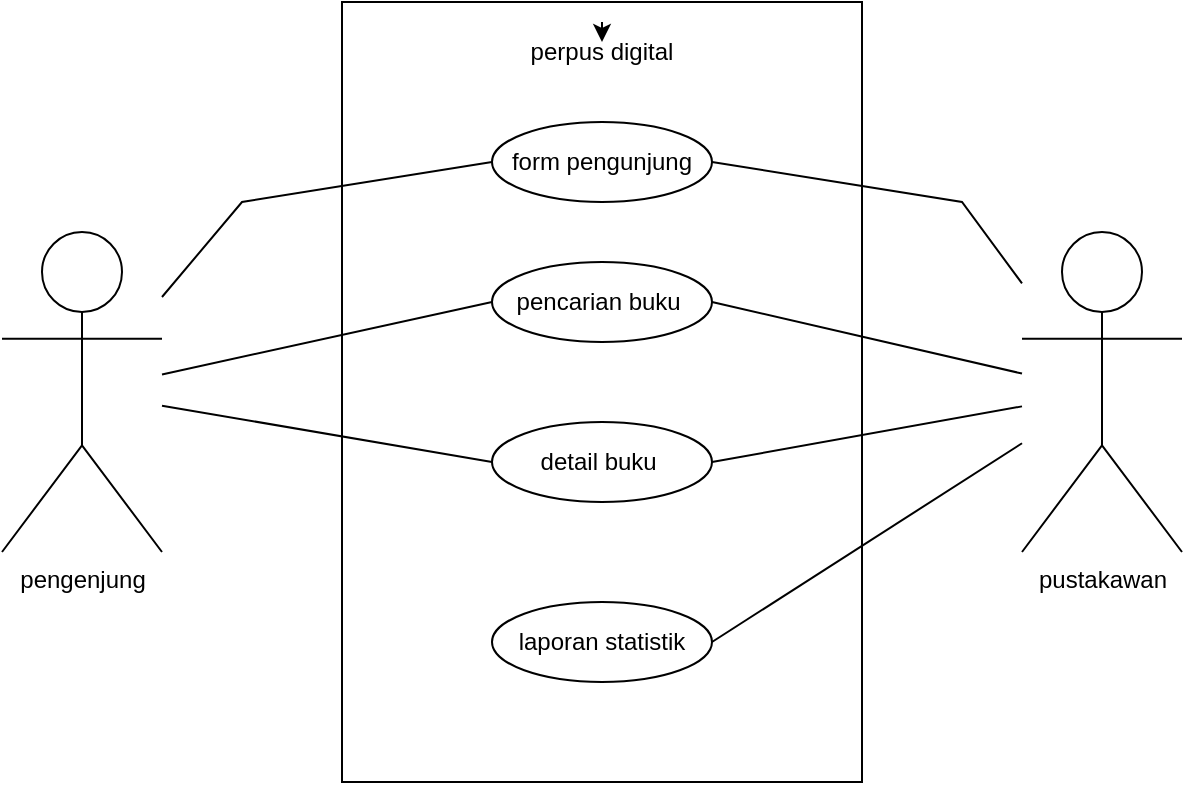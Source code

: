<mxfile version="23.1.1" type="github">
  <diagram name="Page-1" id="PFKlimy1S8NZ5l5LB309">
    <mxGraphModel dx="1195" dy="643" grid="1" gridSize="10" guides="1" tooltips="1" connect="1" arrows="1" fold="1" page="1" pageScale="1" pageWidth="850" pageHeight="1100" math="0" shadow="0">
      <root>
        <mxCell id="0" />
        <mxCell id="1" parent="0" />
        <mxCell id="tZQgO4lqReunF3sTLtPg-2" value="" style="rounded=0;whiteSpace=wrap;html=1;" vertex="1" parent="1">
          <mxGeometry x="290" y="190" width="260" height="390" as="geometry" />
        </mxCell>
        <mxCell id="tZQgO4lqReunF3sTLtPg-3" value="perpus digital" style="text;html=1;strokeColor=none;fillColor=none;align=center;verticalAlign=middle;whiteSpace=wrap;rounded=0;" vertex="1" parent="1">
          <mxGeometry x="355" y="200" width="130" height="30" as="geometry" />
        </mxCell>
        <mxCell id="tZQgO4lqReunF3sTLtPg-4" style="edgeStyle=orthogonalEdgeStyle;rounded=0;orthogonalLoop=1;jettySize=auto;html=1;exitX=0.5;exitY=0;exitDx=0;exitDy=0;entryX=0.5;entryY=0.333;entryDx=0;entryDy=0;entryPerimeter=0;" edge="1" parent="1" source="tZQgO4lqReunF3sTLtPg-3" target="tZQgO4lqReunF3sTLtPg-3">
          <mxGeometry relative="1" as="geometry" />
        </mxCell>
        <mxCell id="tZQgO4lqReunF3sTLtPg-5" value="" style="ellipse;whiteSpace=wrap;html=1;" vertex="1" parent="1">
          <mxGeometry x="365" y="250" width="110" height="40" as="geometry" />
        </mxCell>
        <mxCell id="tZQgO4lqReunF3sTLtPg-6" value="" style="ellipse;whiteSpace=wrap;html=1;" vertex="1" parent="1">
          <mxGeometry x="365" y="320" width="110" height="40" as="geometry" />
        </mxCell>
        <mxCell id="tZQgO4lqReunF3sTLtPg-7" value="" style="ellipse;whiteSpace=wrap;html=1;" vertex="1" parent="1">
          <mxGeometry x="365" y="400" width="110" height="40" as="geometry" />
        </mxCell>
        <mxCell id="tZQgO4lqReunF3sTLtPg-8" value="" style="ellipse;whiteSpace=wrap;html=1;" vertex="1" parent="1">
          <mxGeometry x="365" y="490" width="110" height="40" as="geometry" />
        </mxCell>
        <mxCell id="tZQgO4lqReunF3sTLtPg-9" value="pengenjung&lt;br&gt;" style="shape=umlActor;verticalLabelPosition=bottom;verticalAlign=top;html=1;outlineConnect=0;" vertex="1" parent="1">
          <mxGeometry x="120" y="305" width="80" height="160" as="geometry" />
        </mxCell>
        <mxCell id="tZQgO4lqReunF3sTLtPg-10" value="pustakawan" style="shape=umlActor;verticalLabelPosition=bottom;verticalAlign=top;html=1;outlineConnect=0;" vertex="1" parent="1">
          <mxGeometry x="630" y="305" width="80" height="160" as="geometry" />
        </mxCell>
        <mxCell id="tZQgO4lqReunF3sTLtPg-19" value="" style="endArrow=none;html=1;rounded=0;entryX=0;entryY=0.5;entryDx=0;entryDy=0;" edge="1" parent="1" source="tZQgO4lqReunF3sTLtPg-9" target="tZQgO4lqReunF3sTLtPg-5">
          <mxGeometry width="50" height="50" relative="1" as="geometry">
            <mxPoint x="200" y="400" as="sourcePoint" />
            <mxPoint x="250" y="350" as="targetPoint" />
            <Array as="points">
              <mxPoint x="240" y="290" />
            </Array>
          </mxGeometry>
        </mxCell>
        <mxCell id="tZQgO4lqReunF3sTLtPg-20" value="" style="endArrow=none;html=1;rounded=0;exitX=1;exitY=0.5;exitDx=0;exitDy=0;" edge="1" parent="1" source="tZQgO4lqReunF3sTLtPg-5" target="tZQgO4lqReunF3sTLtPg-10">
          <mxGeometry width="50" height="50" relative="1" as="geometry">
            <mxPoint x="560" y="298" as="sourcePoint" />
            <mxPoint x="620" y="330" as="targetPoint" />
            <Array as="points">
              <mxPoint x="600" y="290" />
            </Array>
          </mxGeometry>
        </mxCell>
        <mxCell id="tZQgO4lqReunF3sTLtPg-21" value="" style="endArrow=none;html=1;rounded=0;entryX=0;entryY=0.5;entryDx=0;entryDy=0;" edge="1" parent="1" source="tZQgO4lqReunF3sTLtPg-9" target="tZQgO4lqReunF3sTLtPg-6">
          <mxGeometry width="50" height="50" relative="1" as="geometry">
            <mxPoint x="220" y="410" as="sourcePoint" />
            <mxPoint x="470" y="350" as="targetPoint" />
          </mxGeometry>
        </mxCell>
        <mxCell id="tZQgO4lqReunF3sTLtPg-22" value="" style="endArrow=none;html=1;rounded=0;entryX=1;entryY=0.5;entryDx=0;entryDy=0;" edge="1" parent="1" source="tZQgO4lqReunF3sTLtPg-10" target="tZQgO4lqReunF3sTLtPg-6">
          <mxGeometry width="50" height="50" relative="1" as="geometry">
            <mxPoint x="620" y="400" as="sourcePoint" />
            <mxPoint x="375" y="350" as="targetPoint" />
          </mxGeometry>
        </mxCell>
        <mxCell id="tZQgO4lqReunF3sTLtPg-23" value="" style="endArrow=none;html=1;rounded=0;entryX=0;entryY=0.5;entryDx=0;entryDy=0;" edge="1" parent="1" source="tZQgO4lqReunF3sTLtPg-9" target="tZQgO4lqReunF3sTLtPg-7">
          <mxGeometry width="50" height="50" relative="1" as="geometry">
            <mxPoint x="220" y="420" as="sourcePoint" />
            <mxPoint x="470" y="350" as="targetPoint" />
          </mxGeometry>
        </mxCell>
        <mxCell id="tZQgO4lqReunF3sTLtPg-24" value="" style="endArrow=none;html=1;rounded=0;exitX=1;exitY=0.5;exitDx=0;exitDy=0;" edge="1" parent="1" source="tZQgO4lqReunF3sTLtPg-7" target="tZQgO4lqReunF3sTLtPg-10">
          <mxGeometry width="50" height="50" relative="1" as="geometry">
            <mxPoint x="420" y="400" as="sourcePoint" />
            <mxPoint x="470" y="350" as="targetPoint" />
          </mxGeometry>
        </mxCell>
        <mxCell id="tZQgO4lqReunF3sTLtPg-25" value="" style="endArrow=none;html=1;rounded=0;exitX=1;exitY=0.5;exitDx=0;exitDy=0;" edge="1" parent="1" source="tZQgO4lqReunF3sTLtPg-8" target="tZQgO4lqReunF3sTLtPg-10">
          <mxGeometry width="50" height="50" relative="1" as="geometry">
            <mxPoint x="420" y="400" as="sourcePoint" />
            <mxPoint x="470" y="350" as="targetPoint" />
          </mxGeometry>
        </mxCell>
        <mxCell id="tZQgO4lqReunF3sTLtPg-26" value="form pengunjung" style="text;html=1;strokeColor=none;fillColor=none;align=center;verticalAlign=middle;whiteSpace=wrap;rounded=0;" vertex="1" parent="1">
          <mxGeometry x="370" y="255" width="100" height="30" as="geometry" />
        </mxCell>
        <mxCell id="tZQgO4lqReunF3sTLtPg-27" value="pencarian buku&amp;nbsp;" style="text;html=1;strokeColor=none;fillColor=none;align=center;verticalAlign=middle;whiteSpace=wrap;rounded=0;" vertex="1" parent="1">
          <mxGeometry x="375" y="325" width="90" height="30" as="geometry" />
        </mxCell>
        <mxCell id="tZQgO4lqReunF3sTLtPg-28" value="detail buku&amp;nbsp;" style="text;html=1;strokeColor=none;fillColor=none;align=center;verticalAlign=middle;whiteSpace=wrap;rounded=0;" vertex="1" parent="1">
          <mxGeometry x="380" y="405" width="80" height="30" as="geometry" />
        </mxCell>
        <mxCell id="tZQgO4lqReunF3sTLtPg-29" value="laporan statistik" style="text;html=1;strokeColor=none;fillColor=none;align=center;verticalAlign=middle;whiteSpace=wrap;rounded=0;" vertex="1" parent="1">
          <mxGeometry x="370" y="495" width="100" height="30" as="geometry" />
        </mxCell>
      </root>
    </mxGraphModel>
  </diagram>
</mxfile>

